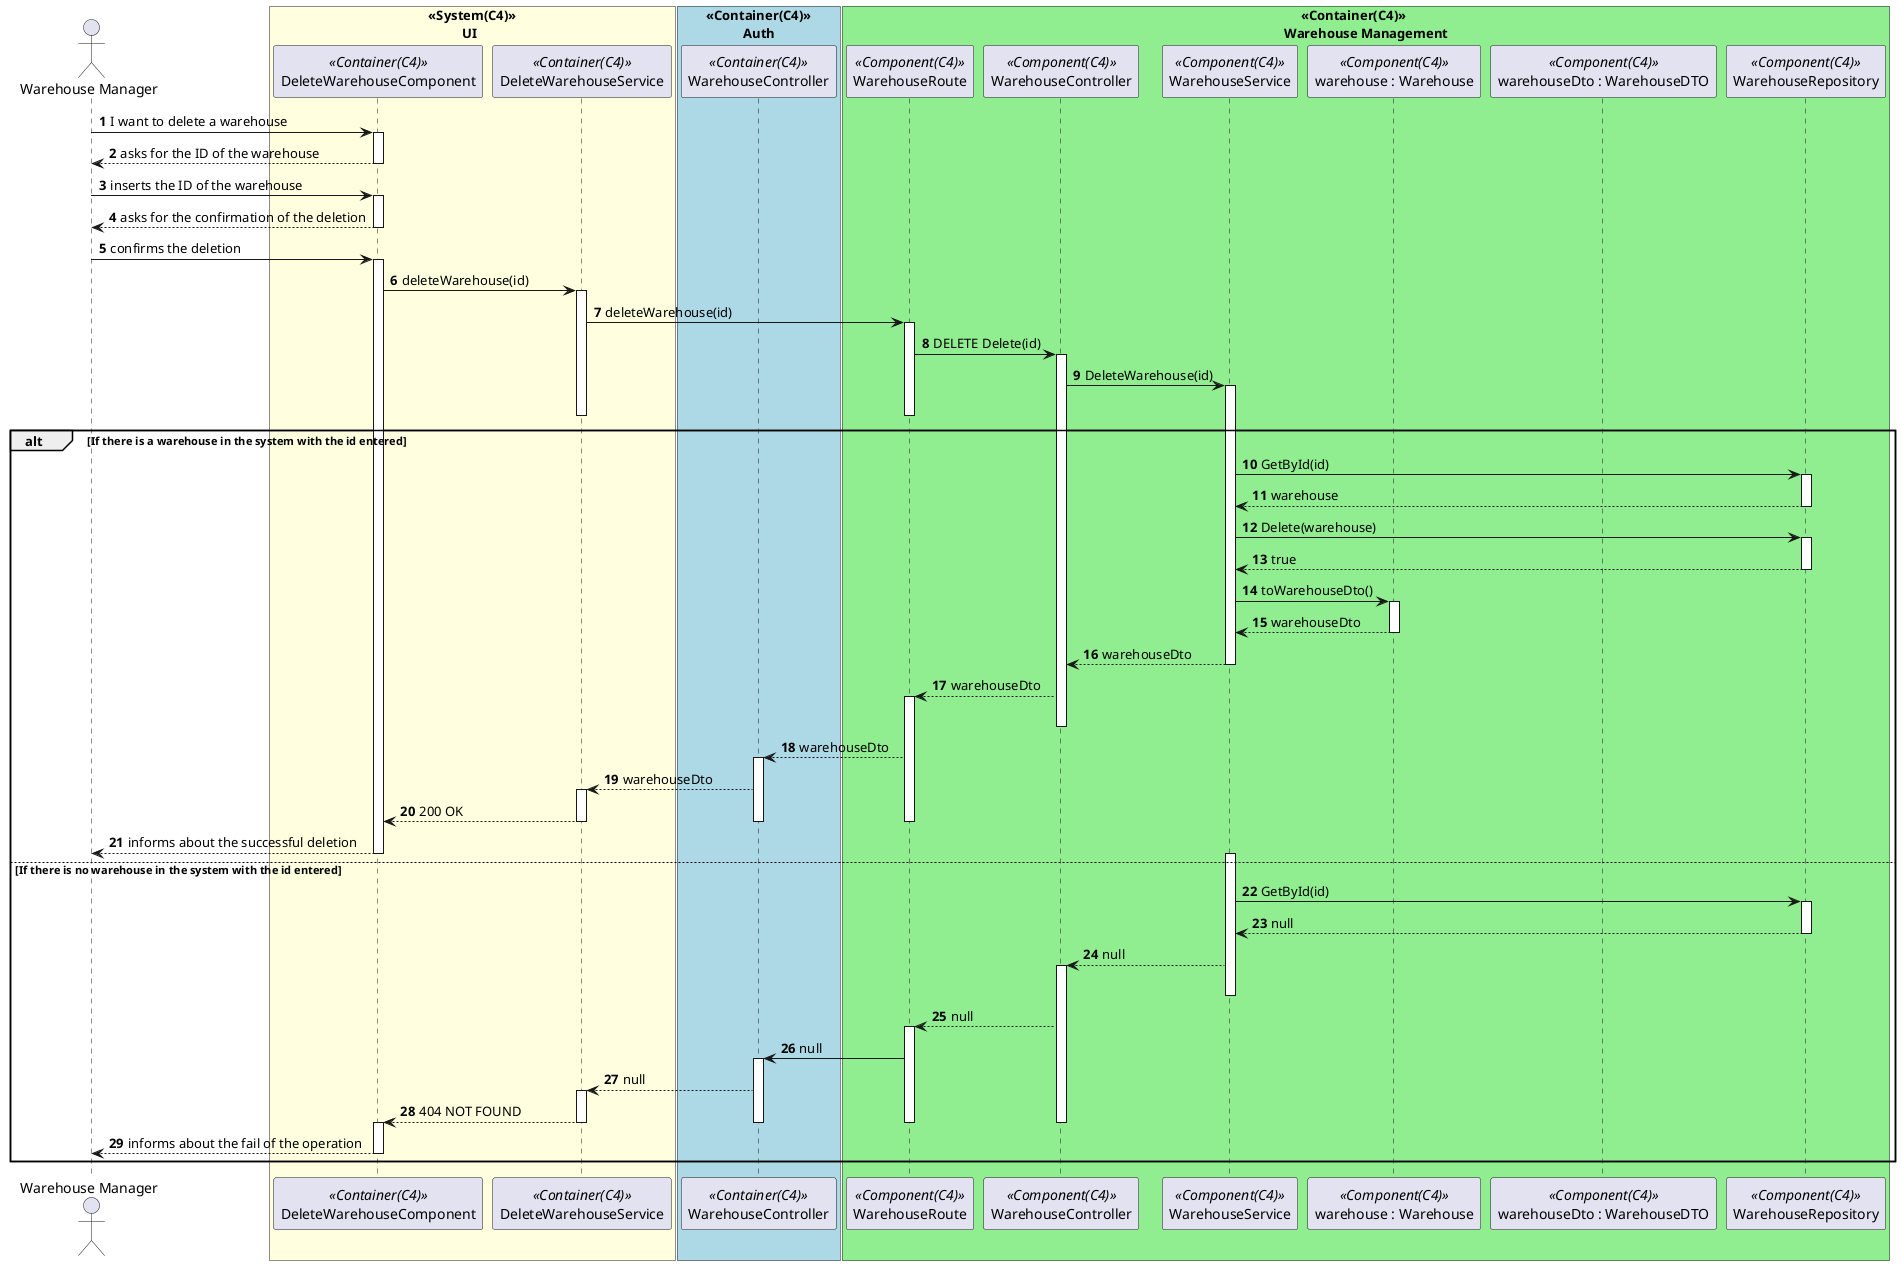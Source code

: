 @startuml
autonumber

actor "Warehouse Manager" as admin


box "<<System(C4)>>\n          UI" #LightYellow
participant DeleteWarehouseComponent as uiComponent <<Container(C4)>>
participant DeleteWarehouseService as uiService <<Container(C4)>>
box "<<Container(C4)>>\n           Auth" #LightBlue
participant WarehouseController as authController <<Container(C4)>>
box "     <<Container(C4)>>\nWarehouse Management" #LightGreen
participant WarehouseRoute as  WM <<Component(C4)>>
participant WarehouseController as  CTL <<Component(C4)>>
participant WarehouseService as  SV <<Component(C4)>>
participant "warehouse : Warehouse" as  W <<Component(C4)>>
participant "warehouseDto : WarehouseDTO" as  DTO <<Component(C4)>>
participant WarehouseRepository as  WR <<Component(C4)>>
end box
end box 
admin -> uiComponent: I want to delete a warehouse
activate uiComponent

uiComponent --> admin: asks for the ID of the warehouse
deactivate uiComponent

admin -> uiComponent: inserts the ID of the warehouse
activate uiComponent

uiComponent --> admin: asks for the confirmation of the deletion
deactivate uiComponent


admin -> uiComponent: confirms the deletion
activate uiComponent

uiComponent -> uiService : deleteWarehouse(id)
activate uiService
uiService -> WM : deleteWarehouse(id)
activate WM 
WM -> CTL : DELETE Delete(id)
activate CTL
CTL -> SV : DeleteWarehouse(id)
activate SV 
deactivate WM
deactivate uiService

alt If there is a warehouse in the system with the id entered


SV -> WR : GetById(id)
activate WR 
WR --> SV : warehouse
deactivate WR
SV -> WR : Delete(warehouse)
activate WR

WR --> SV : true 
deactivate WR

SV -> W : toWarehouseDto()
activate W
W--> SV : warehouseDto
deactivate W
SV --> CTL : warehouseDto
deactivate SV
CTL --> WM : warehouseDto
activate WM
deactivate CTL
WM --> authController : warehouseDto
activate authController
authController --> uiService : warehouseDto
activate uiService
uiService --> uiComponent : 200 OK
deactivate uiService
deactivate authController 
deactivate WM
uiComponent --> admin: informs about the successful deletion
deactivate uiComponent

else If there is no warehouse in the system with the id entered

activate SV 
SV -> WR : GetById(id)
activate WR 
WR --> SV : null
deactivate WR

SV --> CTL : null
activate CTL
deactivate SV
CTL --> WM : null
activate WM
WM -> authController : null
activate authController

authController --> uiService : null 
activate uiService
uiService --> uiComponent : 404 NOT FOUND
deactivate uiService
deactivate authController
deactivate WM
deactivate CTL

activate uiComponent

uiComponent --> admin : informs about the fail of the operation

deactivate uiComponent


end 

deactivate admin
@enduml